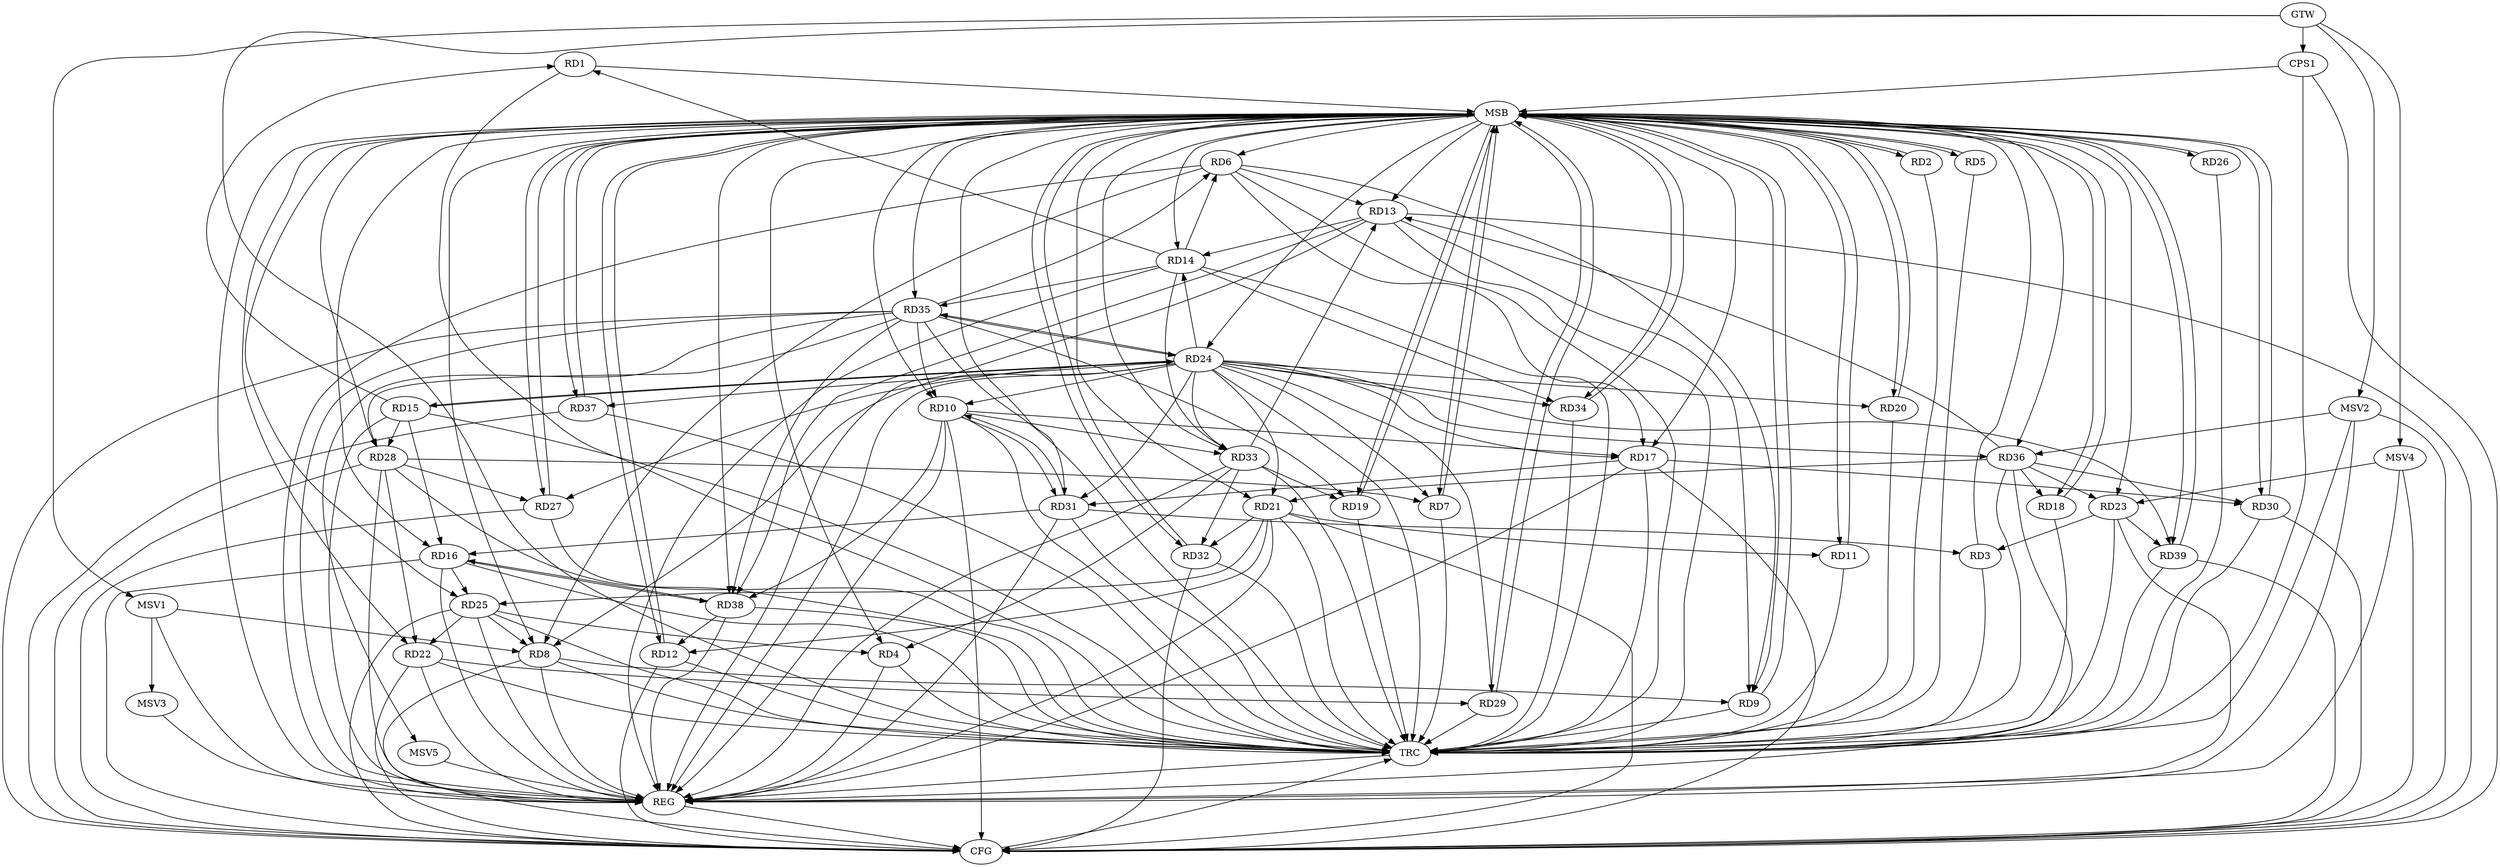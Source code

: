 strict digraph G {
  RD1 [ label="RD1" ];
  RD2 [ label="RD2" ];
  RD3 [ label="RD3" ];
  RD4 [ label="RD4" ];
  RD5 [ label="RD5" ];
  RD6 [ label="RD6" ];
  RD7 [ label="RD7" ];
  RD8 [ label="RD8" ];
  RD9 [ label="RD9" ];
  RD10 [ label="RD10" ];
  RD11 [ label="RD11" ];
  RD12 [ label="RD12" ];
  RD13 [ label="RD13" ];
  RD14 [ label="RD14" ];
  RD15 [ label="RD15" ];
  RD16 [ label="RD16" ];
  RD17 [ label="RD17" ];
  RD18 [ label="RD18" ];
  RD19 [ label="RD19" ];
  RD20 [ label="RD20" ];
  RD21 [ label="RD21" ];
  RD22 [ label="RD22" ];
  RD23 [ label="RD23" ];
  RD24 [ label="RD24" ];
  RD25 [ label="RD25" ];
  RD26 [ label="RD26" ];
  RD27 [ label="RD27" ];
  RD28 [ label="RD28" ];
  RD29 [ label="RD29" ];
  RD30 [ label="RD30" ];
  RD31 [ label="RD31" ];
  RD32 [ label="RD32" ];
  RD33 [ label="RD33" ];
  RD34 [ label="RD34" ];
  RD35 [ label="RD35" ];
  RD36 [ label="RD36" ];
  RD37 [ label="RD37" ];
  RD38 [ label="RD38" ];
  RD39 [ label="RD39" ];
  CPS1 [ label="CPS1" ];
  GTW [ label="GTW" ];
  REG [ label="REG" ];
  MSB [ label="MSB" ];
  CFG [ label="CFG" ];
  TRC [ label="TRC" ];
  MSV1 [ label="MSV1" ];
  MSV2 [ label="MSV2" ];
  MSV3 [ label="MSV3" ];
  MSV4 [ label="MSV4" ];
  MSV5 [ label="MSV5" ];
  RD14 -> RD1;
  RD15 -> RD1;
  RD23 -> RD3;
  RD31 -> RD3;
  RD25 -> RD4;
  RD33 -> RD4;
  RD6 -> RD8;
  RD6 -> RD9;
  RD6 -> RD13;
  RD14 -> RD6;
  RD6 -> RD17;
  RD35 -> RD6;
  RD28 -> RD7;
  RD8 -> RD9;
  RD24 -> RD8;
  RD25 -> RD8;
  RD13 -> RD9;
  RD10 -> RD17;
  RD24 -> RD10;
  RD10 -> RD31;
  RD31 -> RD10;
  RD10 -> RD33;
  RD35 -> RD10;
  RD10 -> RD38;
  RD21 -> RD11;
  RD21 -> RD12;
  RD38 -> RD12;
  RD13 -> RD14;
  RD33 -> RD13;
  RD36 -> RD13;
  RD13 -> RD38;
  RD24 -> RD14;
  RD14 -> RD33;
  RD14 -> RD34;
  RD14 -> RD35;
  RD15 -> RD16;
  RD15 -> RD24;
  RD15 -> RD28;
  RD16 -> RD25;
  RD31 -> RD16;
  RD16 -> RD38;
  RD38 -> RD16;
  RD17 -> RD30;
  RD17 -> RD31;
  RD36 -> RD18;
  RD33 -> RD19;
  RD35 -> RD19;
  RD24 -> RD21;
  RD21 -> RD25;
  RD21 -> RD32;
  RD36 -> RD21;
  RD25 -> RD22;
  RD28 -> RD22;
  RD22 -> RD29;
  RD36 -> RD23;
  RD23 -> RD39;
  RD24 -> RD27;
  RD24 -> RD35;
  RD35 -> RD24;
  RD24 -> RD39;
  RD28 -> RD27;
  RD35 -> RD28;
  RD36 -> RD30;
  RD33 -> RD32;
  RD35 -> RD38;
  GTW -> CPS1;
  RD4 -> REG;
  RD6 -> REG;
  RD8 -> REG;
  RD10 -> REG;
  RD13 -> REG;
  RD14 -> REG;
  RD15 -> REG;
  RD16 -> REG;
  RD17 -> REG;
  RD21 -> REG;
  RD22 -> REG;
  RD23 -> REG;
  RD24 -> REG;
  RD25 -> REG;
  RD28 -> REG;
  RD31 -> REG;
  RD33 -> REG;
  RD35 -> REG;
  RD36 -> REG;
  RD38 -> REG;
  RD1 -> MSB;
  MSB -> RD2;
  MSB -> RD23;
  MSB -> RD24;
  MSB -> RD29;
  MSB -> REG;
  RD2 -> MSB;
  MSB -> RD8;
  MSB -> RD20;
  MSB -> RD39;
  RD3 -> MSB;
  MSB -> RD7;
  MSB -> RD10;
  MSB -> RD17;
  MSB -> RD19;
  MSB -> RD30;
  MSB -> RD32;
  RD5 -> MSB;
  RD7 -> MSB;
  MSB -> RD18;
  MSB -> RD25;
  RD9 -> MSB;
  MSB -> RD26;
  MSB -> RD27;
  RD11 -> MSB;
  MSB -> RD9;
  MSB -> RD12;
  MSB -> RD14;
  MSB -> RD16;
  MSB -> RD22;
  MSB -> RD37;
  RD12 -> MSB;
  MSB -> RD33;
  MSB -> RD35;
  RD18 -> MSB;
  RD19 -> MSB;
  MSB -> RD11;
  MSB -> RD36;
  RD20 -> MSB;
  MSB -> RD4;
  RD26 -> MSB;
  MSB -> RD5;
  MSB -> RD28;
  RD27 -> MSB;
  MSB -> RD38;
  RD29 -> MSB;
  MSB -> RD34;
  RD30 -> MSB;
  RD32 -> MSB;
  MSB -> RD31;
  RD34 -> MSB;
  RD37 -> MSB;
  RD39 -> MSB;
  MSB -> RD6;
  CPS1 -> MSB;
  MSB -> RD13;
  MSB -> RD21;
  RD35 -> CFG;
  RD12 -> CFG;
  CPS1 -> CFG;
  RD32 -> CFG;
  RD37 -> CFG;
  RD28 -> CFG;
  RD39 -> CFG;
  RD13 -> CFG;
  RD16 -> CFG;
  RD8 -> CFG;
  RD27 -> CFG;
  RD25 -> CFG;
  RD30 -> CFG;
  RD10 -> CFG;
  RD21 -> CFG;
  RD22 -> CFG;
  RD17 -> CFG;
  REG -> CFG;
  RD1 -> TRC;
  RD2 -> TRC;
  RD3 -> TRC;
  RD4 -> TRC;
  RD5 -> TRC;
  RD6 -> TRC;
  RD7 -> TRC;
  RD8 -> TRC;
  RD9 -> TRC;
  RD10 -> TRC;
  RD11 -> TRC;
  RD12 -> TRC;
  RD13 -> TRC;
  RD14 -> TRC;
  RD15 -> TRC;
  RD16 -> TRC;
  RD17 -> TRC;
  RD18 -> TRC;
  RD19 -> TRC;
  RD20 -> TRC;
  RD21 -> TRC;
  RD22 -> TRC;
  RD23 -> TRC;
  RD24 -> TRC;
  RD25 -> TRC;
  RD26 -> TRC;
  RD27 -> TRC;
  RD28 -> TRC;
  RD29 -> TRC;
  RD30 -> TRC;
  RD31 -> TRC;
  RD32 -> TRC;
  RD33 -> TRC;
  RD34 -> TRC;
  RD35 -> TRC;
  RD36 -> TRC;
  RD37 -> TRC;
  RD38 -> TRC;
  RD39 -> TRC;
  CPS1 -> TRC;
  GTW -> TRC;
  CFG -> TRC;
  TRC -> REG;
  RD24 -> RD17;
  RD24 -> RD37;
  RD24 -> RD29;
  RD24 -> RD36;
  RD24 -> RD15;
  RD24 -> RD31;
  RD24 -> RD20;
  RD24 -> RD34;
  RD24 -> RD33;
  RD24 -> RD7;
  MSV1 -> RD8;
  GTW -> MSV1;
  MSV1 -> REG;
  MSV2 -> RD36;
  GTW -> MSV2;
  MSV2 -> REG;
  MSV2 -> TRC;
  MSV2 -> CFG;
  MSV1 -> MSV3;
  MSV3 -> REG;
  MSV4 -> RD23;
  GTW -> MSV4;
  MSV4 -> REG;
  MSV4 -> CFG;
  RD35 -> MSV5;
  MSV5 -> REG;
}
